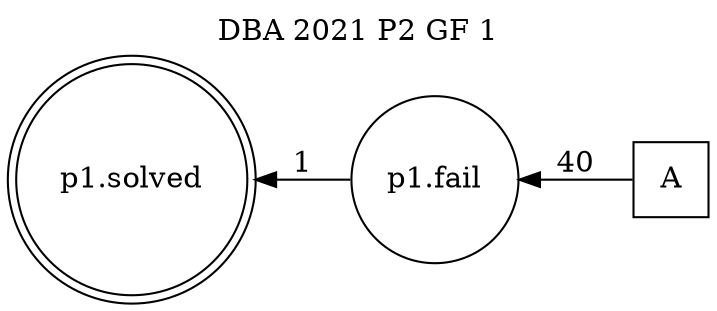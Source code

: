 digraph DBA_2021_P2_GF_1_GOOD {
labelloc="tl"
label= " DBA 2021 P2 GF 1 "
rankdir="RL";
graph [ size=" 10 , 10 !"]

"A" [shape="square" label="A"]
"p1.fail" [shape="circle" label="p1.fail"]
"p1.solved" [shape="doublecircle" label="p1.solved"]
"A" -> "p1.fail" [ label=40]
"p1.fail" -> "p1.solved" [ label=1]
}
